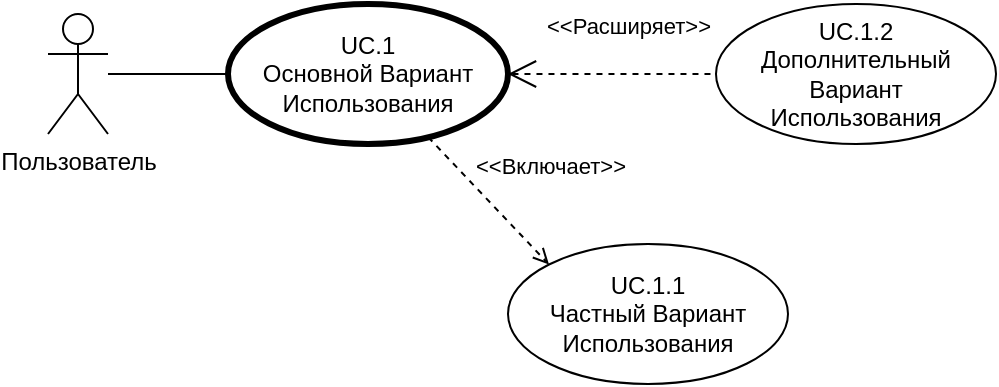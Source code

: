 <mxfile version="21.6.5" type="device">
  <diagram name="Страница 1" id="WIGVNiXLOzwZWPS9nfHB">
    <mxGraphModel dx="1418" dy="828" grid="1" gridSize="10" guides="1" tooltips="1" connect="1" arrows="1" fold="1" page="1" pageScale="1" pageWidth="827" pageHeight="1169" math="0" shadow="0">
      <root>
        <mxCell id="0" />
        <mxCell id="1" parent="0" />
        <mxCell id="3NQT1mx0BqthMy4idSxY-7" style="edgeStyle=orthogonalEdgeStyle;rounded=0;orthogonalLoop=1;jettySize=auto;html=1;endArrow=none;endFill=0;" edge="1" parent="1" source="3NQT1mx0BqthMy4idSxY-1" target="3NQT1mx0BqthMy4idSxY-2">
          <mxGeometry relative="1" as="geometry" />
        </mxCell>
        <mxCell id="3NQT1mx0BqthMy4idSxY-1" value="Пользователь" style="shape=umlActor;verticalLabelPosition=bottom;verticalAlign=top;html=1;" vertex="1" parent="1">
          <mxGeometry x="80" y="365" width="30" height="60" as="geometry" />
        </mxCell>
        <mxCell id="3NQT1mx0BqthMy4idSxY-2" value="UC.1&lt;br&gt;Основной Вариант Использования" style="ellipse;whiteSpace=wrap;html=1;strokeWidth=3;" vertex="1" parent="1">
          <mxGeometry x="170" y="360" width="140" height="70" as="geometry" />
        </mxCell>
        <mxCell id="3NQT1mx0BqthMy4idSxY-3" value="&amp;lt;&amp;lt;Включает&amp;gt;&amp;gt;" style="edgeStyle=none;html=1;endArrow=open;verticalAlign=bottom;dashed=1;labelBackgroundColor=none;rounded=0;entryX=0;entryY=0;entryDx=0;entryDy=0;" edge="1" parent="1" source="3NQT1mx0BqthMy4idSxY-2" target="3NQT1mx0BqthMy4idSxY-6">
          <mxGeometry x="0.336" y="28" width="160" relative="1" as="geometry">
            <mxPoint x="210" y="570" as="sourcePoint" />
            <mxPoint x="370" y="570" as="targetPoint" />
            <mxPoint as="offset" />
          </mxGeometry>
        </mxCell>
        <mxCell id="3NQT1mx0BqthMy4idSxY-4" value="&amp;lt;&amp;lt;Расширяет&amp;gt;&amp;gt;" style="edgeStyle=none;html=1;startArrow=open;endArrow=none;startSize=12;verticalAlign=bottom;dashed=1;labelBackgroundColor=none;rounded=0;" edge="1" parent="1" source="3NQT1mx0BqthMy4idSxY-2" target="3NQT1mx0BqthMy4idSxY-5">
          <mxGeometry x="0.154" y="15" width="160" relative="1" as="geometry">
            <mxPoint x="270" y="520" as="sourcePoint" />
            <mxPoint x="430" y="520" as="targetPoint" />
            <mxPoint as="offset" />
          </mxGeometry>
        </mxCell>
        <mxCell id="3NQT1mx0BqthMy4idSxY-5" value="UC.1.2&lt;br style=&quot;border-color: var(--border-color);&quot;&gt;Дополнительный Вариант &lt;br&gt;Использования" style="ellipse;whiteSpace=wrap;html=1;" vertex="1" parent="1">
          <mxGeometry x="414" y="360" width="140" height="70" as="geometry" />
        </mxCell>
        <mxCell id="3NQT1mx0BqthMy4idSxY-6" value="UC.1.1&lt;br style=&quot;border-color: var(--border-color);&quot;&gt;Частный Вариант Использования" style="ellipse;whiteSpace=wrap;html=1;" vertex="1" parent="1">
          <mxGeometry x="310" y="480" width="140" height="70" as="geometry" />
        </mxCell>
      </root>
    </mxGraphModel>
  </diagram>
</mxfile>
